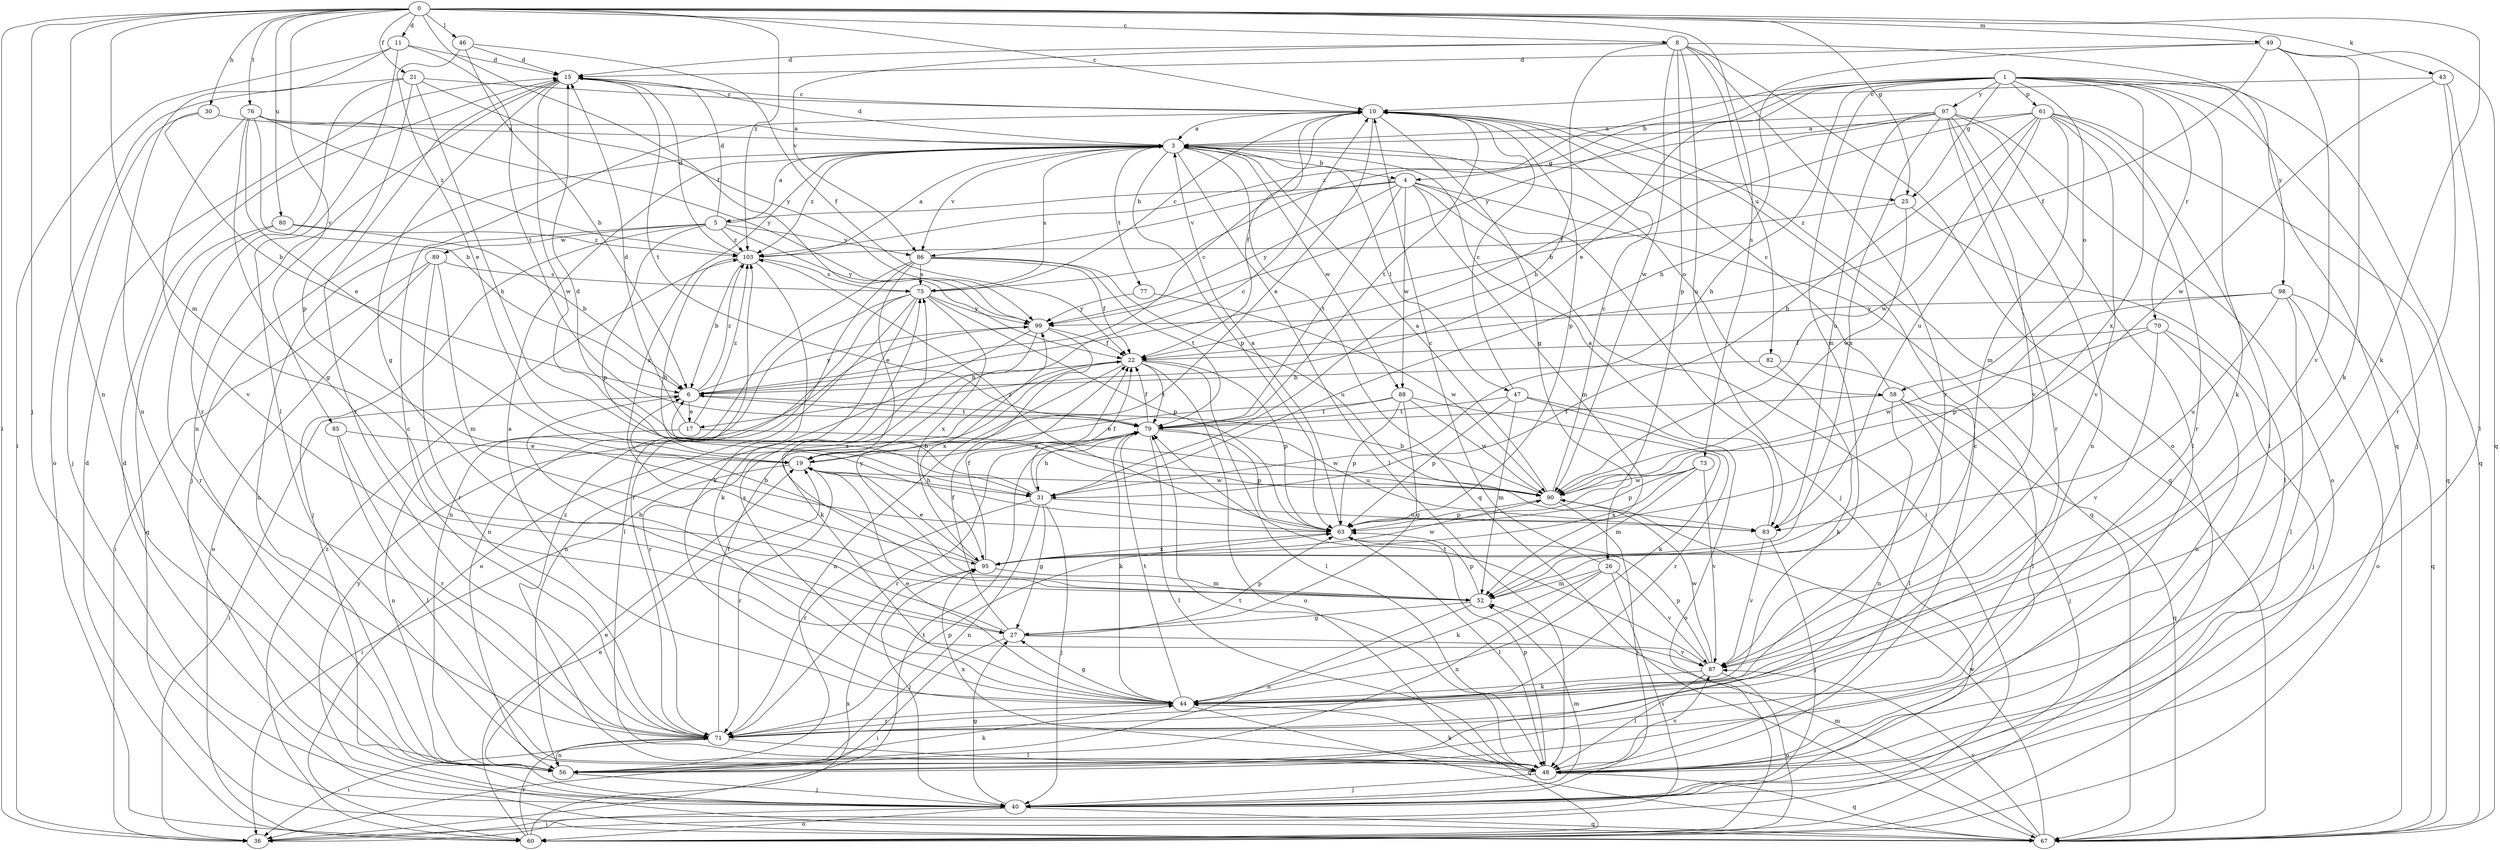 strict digraph  {
0;
1;
3;
4;
5;
6;
8;
10;
11;
15;
17;
19;
21;
22;
25;
26;
27;
30;
31;
36;
40;
43;
44;
46;
47;
48;
49;
52;
56;
58;
60;
61;
63;
67;
70;
71;
73;
75;
76;
77;
79;
80;
82;
83;
85;
86;
87;
88;
89;
90;
95;
97;
98;
99;
103;
0 -> 8  [label=c];
0 -> 10  [label=c];
0 -> 11  [label=d];
0 -> 21  [label=f];
0 -> 22  [label=f];
0 -> 25  [label=g];
0 -> 30  [label=h];
0 -> 36  [label=i];
0 -> 40  [label=j];
0 -> 43  [label=k];
0 -> 44  [label=k];
0 -> 46  [label=l];
0 -> 49  [label=m];
0 -> 52  [label=m];
0 -> 56  [label=n];
0 -> 73  [label=s];
0 -> 76  [label=t];
0 -> 80  [label=u];
0 -> 85  [label=v];
0 -> 103  [label=z];
1 -> 4  [label=b];
1 -> 17  [label=e];
1 -> 25  [label=g];
1 -> 31  [label=h];
1 -> 40  [label=j];
1 -> 44  [label=k];
1 -> 52  [label=m];
1 -> 58  [label=o];
1 -> 61  [label=p];
1 -> 67  [label=q];
1 -> 70  [label=r];
1 -> 75  [label=s];
1 -> 95  [label=x];
1 -> 97  [label=y];
1 -> 98  [label=y];
1 -> 99  [label=y];
3 -> 4  [label=b];
3 -> 15  [label=d];
3 -> 25  [label=g];
3 -> 40  [label=j];
3 -> 47  [label=l];
3 -> 48  [label=l];
3 -> 58  [label=o];
3 -> 63  [label=p];
3 -> 67  [label=q];
3 -> 75  [label=s];
3 -> 77  [label=t];
3 -> 86  [label=v];
3 -> 88  [label=w];
3 -> 95  [label=x];
3 -> 103  [label=z];
4 -> 5  [label=b];
4 -> 36  [label=i];
4 -> 40  [label=j];
4 -> 52  [label=m];
4 -> 67  [label=q];
4 -> 79  [label=t];
4 -> 86  [label=v];
4 -> 88  [label=w];
4 -> 99  [label=y];
5 -> 3  [label=a];
5 -> 15  [label=d];
5 -> 40  [label=j];
5 -> 56  [label=n];
5 -> 63  [label=p];
5 -> 86  [label=v];
5 -> 89  [label=w];
5 -> 99  [label=y];
5 -> 103  [label=z];
6 -> 10  [label=c];
6 -> 17  [label=e];
6 -> 36  [label=i];
6 -> 79  [label=t];
6 -> 99  [label=y];
6 -> 103  [label=z];
8 -> 15  [label=d];
8 -> 31  [label=h];
8 -> 60  [label=o];
8 -> 63  [label=p];
8 -> 67  [label=q];
8 -> 71  [label=r];
8 -> 82  [label=u];
8 -> 83  [label=u];
8 -> 86  [label=v];
8 -> 90  [label=w];
10 -> 3  [label=a];
10 -> 19  [label=e];
10 -> 22  [label=f];
10 -> 26  [label=g];
10 -> 63  [label=p];
10 -> 67  [label=q];
10 -> 79  [label=t];
11 -> 15  [label=d];
11 -> 36  [label=i];
11 -> 48  [label=l];
11 -> 56  [label=n];
11 -> 79  [label=t];
15 -> 10  [label=c];
15 -> 27  [label=g];
15 -> 56  [label=n];
15 -> 71  [label=r];
15 -> 79  [label=t];
15 -> 90  [label=w];
17 -> 15  [label=d];
17 -> 56  [label=n];
17 -> 90  [label=w];
17 -> 103  [label=z];
19 -> 10  [label=c];
19 -> 31  [label=h];
19 -> 36  [label=i];
19 -> 71  [label=r];
19 -> 90  [label=w];
21 -> 10  [label=c];
21 -> 31  [label=h];
21 -> 60  [label=o];
21 -> 63  [label=p];
21 -> 71  [label=r];
21 -> 99  [label=y];
22 -> 6  [label=b];
22 -> 48  [label=l];
22 -> 56  [label=n];
22 -> 60  [label=o];
22 -> 63  [label=p];
22 -> 71  [label=r];
22 -> 79  [label=t];
25 -> 48  [label=l];
25 -> 90  [label=w];
25 -> 103  [label=z];
26 -> 10  [label=c];
26 -> 36  [label=i];
26 -> 44  [label=k];
26 -> 52  [label=m];
26 -> 56  [label=n];
26 -> 87  [label=v];
27 -> 6  [label=b];
27 -> 22  [label=f];
27 -> 36  [label=i];
27 -> 63  [label=p];
27 -> 87  [label=v];
30 -> 3  [label=a];
30 -> 6  [label=b];
30 -> 40  [label=j];
31 -> 6  [label=b];
31 -> 22  [label=f];
31 -> 27  [label=g];
31 -> 40  [label=j];
31 -> 56  [label=n];
31 -> 71  [label=r];
31 -> 83  [label=u];
36 -> 79  [label=t];
40 -> 19  [label=e];
40 -> 27  [label=g];
40 -> 36  [label=i];
40 -> 52  [label=m];
40 -> 60  [label=o];
40 -> 67  [label=q];
43 -> 10  [label=c];
43 -> 48  [label=l];
43 -> 71  [label=r];
43 -> 90  [label=w];
44 -> 3  [label=a];
44 -> 19  [label=e];
44 -> 27  [label=g];
44 -> 67  [label=q];
44 -> 71  [label=r];
44 -> 75  [label=s];
44 -> 79  [label=t];
46 -> 6  [label=b];
46 -> 15  [label=d];
46 -> 19  [label=e];
46 -> 22  [label=f];
47 -> 10  [label=c];
47 -> 52  [label=m];
47 -> 60  [label=o];
47 -> 63  [label=p];
47 -> 71  [label=r];
47 -> 79  [label=t];
48 -> 10  [label=c];
48 -> 40  [label=j];
48 -> 44  [label=k];
48 -> 63  [label=p];
48 -> 67  [label=q];
48 -> 79  [label=t];
48 -> 87  [label=v];
48 -> 95  [label=x];
48 -> 103  [label=z];
49 -> 15  [label=d];
49 -> 22  [label=f];
49 -> 31  [label=h];
49 -> 44  [label=k];
49 -> 67  [label=q];
49 -> 87  [label=v];
52 -> 27  [label=g];
52 -> 56  [label=n];
52 -> 63  [label=p];
52 -> 75  [label=s];
52 -> 99  [label=y];
56 -> 40  [label=j];
56 -> 44  [label=k];
58 -> 10  [label=c];
58 -> 40  [label=j];
58 -> 48  [label=l];
58 -> 56  [label=n];
58 -> 67  [label=q];
58 -> 79  [label=t];
60 -> 15  [label=d];
60 -> 19  [label=e];
60 -> 71  [label=r];
60 -> 95  [label=x];
60 -> 103  [label=z];
61 -> 3  [label=a];
61 -> 6  [label=b];
61 -> 31  [label=h];
61 -> 48  [label=l];
61 -> 52  [label=m];
61 -> 67  [label=q];
61 -> 71  [label=r];
61 -> 83  [label=u];
61 -> 87  [label=v];
61 -> 90  [label=w];
63 -> 3  [label=a];
63 -> 48  [label=l];
63 -> 95  [label=x];
63 -> 103  [label=z];
67 -> 15  [label=d];
67 -> 52  [label=m];
67 -> 87  [label=v];
67 -> 90  [label=w];
67 -> 99  [label=y];
70 -> 22  [label=f];
70 -> 40  [label=j];
70 -> 56  [label=n];
70 -> 87  [label=v];
70 -> 90  [label=w];
71 -> 10  [label=c];
71 -> 22  [label=f];
71 -> 36  [label=i];
71 -> 48  [label=l];
71 -> 56  [label=n];
71 -> 63  [label=p];
73 -> 52  [label=m];
73 -> 63  [label=p];
73 -> 87  [label=v];
73 -> 90  [label=w];
73 -> 95  [label=x];
75 -> 10  [label=c];
75 -> 44  [label=k];
75 -> 48  [label=l];
75 -> 56  [label=n];
75 -> 60  [label=o];
75 -> 63  [label=p];
75 -> 95  [label=x];
75 -> 99  [label=y];
76 -> 3  [label=a];
76 -> 6  [label=b];
76 -> 19  [label=e];
76 -> 27  [label=g];
76 -> 87  [label=v];
76 -> 99  [label=y];
76 -> 103  [label=z];
77 -> 90  [label=w];
77 -> 99  [label=y];
79 -> 19  [label=e];
79 -> 22  [label=f];
79 -> 31  [label=h];
79 -> 44  [label=k];
79 -> 48  [label=l];
79 -> 63  [label=p];
79 -> 71  [label=r];
79 -> 83  [label=u];
80 -> 6  [label=b];
80 -> 67  [label=q];
80 -> 71  [label=r];
80 -> 103  [label=z];
82 -> 6  [label=b];
82 -> 44  [label=k];
82 -> 48  [label=l];
83 -> 3  [label=a];
83 -> 40  [label=j];
83 -> 87  [label=v];
85 -> 19  [label=e];
85 -> 48  [label=l];
85 -> 71  [label=r];
86 -> 19  [label=e];
86 -> 22  [label=f];
86 -> 56  [label=n];
86 -> 71  [label=r];
86 -> 75  [label=s];
86 -> 79  [label=t];
86 -> 83  [label=u];
87 -> 44  [label=k];
87 -> 48  [label=l];
87 -> 60  [label=o];
87 -> 63  [label=p];
87 -> 79  [label=t];
87 -> 90  [label=w];
88 -> 19  [label=e];
88 -> 27  [label=g];
88 -> 44  [label=k];
88 -> 63  [label=p];
88 -> 79  [label=t];
88 -> 90  [label=w];
89 -> 36  [label=i];
89 -> 52  [label=m];
89 -> 60  [label=o];
89 -> 71  [label=r];
89 -> 75  [label=s];
90 -> 3  [label=a];
90 -> 6  [label=b];
90 -> 10  [label=c];
90 -> 15  [label=d];
90 -> 40  [label=j];
90 -> 63  [label=p];
95 -> 6  [label=b];
95 -> 19  [label=e];
95 -> 22  [label=f];
95 -> 40  [label=j];
95 -> 52  [label=m];
95 -> 90  [label=w];
97 -> 3  [label=a];
97 -> 22  [label=f];
97 -> 48  [label=l];
97 -> 56  [label=n];
97 -> 60  [label=o];
97 -> 71  [label=r];
97 -> 83  [label=u];
97 -> 87  [label=v];
97 -> 95  [label=x];
97 -> 103  [label=z];
98 -> 48  [label=l];
98 -> 60  [label=o];
98 -> 63  [label=p];
98 -> 67  [label=q];
98 -> 83  [label=u];
98 -> 99  [label=y];
99 -> 22  [label=f];
99 -> 44  [label=k];
99 -> 56  [label=n];
99 -> 95  [label=x];
103 -> 3  [label=a];
103 -> 6  [label=b];
103 -> 15  [label=d];
103 -> 31  [label=h];
103 -> 44  [label=k];
103 -> 75  [label=s];
}
